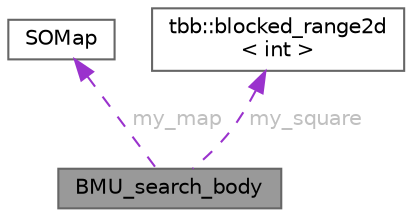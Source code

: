 digraph "BMU_search_body"
{
 // LATEX_PDF_SIZE
  bgcolor="transparent";
  edge [fontname=Helvetica,fontsize=10,labelfontname=Helvetica,labelfontsize=10];
  node [fontname=Helvetica,fontsize=10,shape=box,height=0.2,width=0.4];
  Node1 [id="Node000001",label="BMU_search_body",height=0.2,width=0.4,color="gray40", fillcolor="grey60", style="filled", fontcolor="black",tooltip=" "];
  Node2 -> Node1 [id="edge1_Node000001_Node000002",dir="back",color="darkorchid3",style="dashed",tooltip=" ",label=" my_map",fontcolor="grey" ];
  Node2 [id="Node000002",label="SOMap",height=0.2,width=0.4,color="gray40", fillcolor="white", style="filled",URL="$class_s_o_map.html",tooltip=" "];
  Node3 -> Node1 [id="edge2_Node000001_Node000003",dir="back",color="darkorchid3",style="dashed",tooltip=" ",label=" my_square",fontcolor="grey" ];
  Node3 [id="Node000003",label="tbb::blocked_range2d\l\< int \>",height=0.2,width=0.4,color="gray40", fillcolor="white", style="filled",URL="$classtbb_1_1blocked__range2d.html",tooltip=" "];
}
